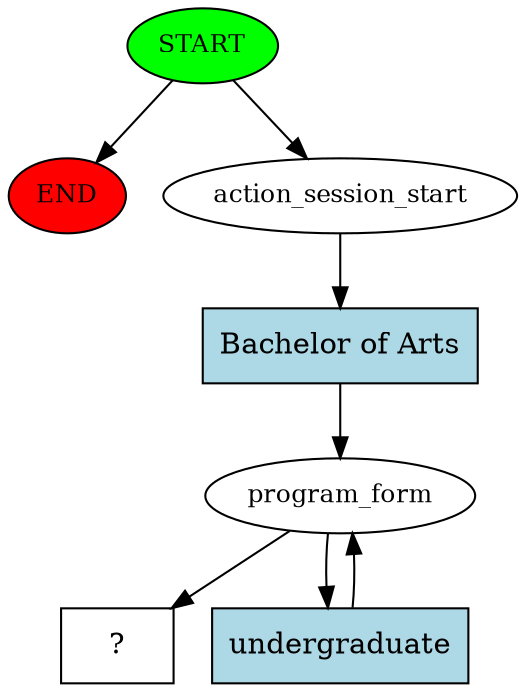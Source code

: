 digraph  {
0 [class="start active", fillcolor=green, fontsize=12, label=START, style=filled];
"-1" [class=end, fillcolor=red, fontsize=12, label=END, style=filled];
1 [class=active, fontsize=12, label=action_session_start];
2 [class=active, fontsize=12, label=program_form];
4 [class="intent dashed active", label="  ?  ", shape=rect];
5 [class="intent active", fillcolor=lightblue, label="Bachelor of Arts", shape=rect, style=filled];
6 [class="intent active", fillcolor=lightblue, label=undergraduate, shape=rect, style=filled];
0 -> "-1"  [class="", key=NONE, label=""];
0 -> 1  [class=active, key=NONE, label=""];
1 -> 5  [class=active, key=0];
2 -> 4  [class=active, key=NONE, label=""];
2 -> 6  [class=active, key=0];
5 -> 2  [class=active, key=0];
6 -> 2  [class=active, key=0];
}
